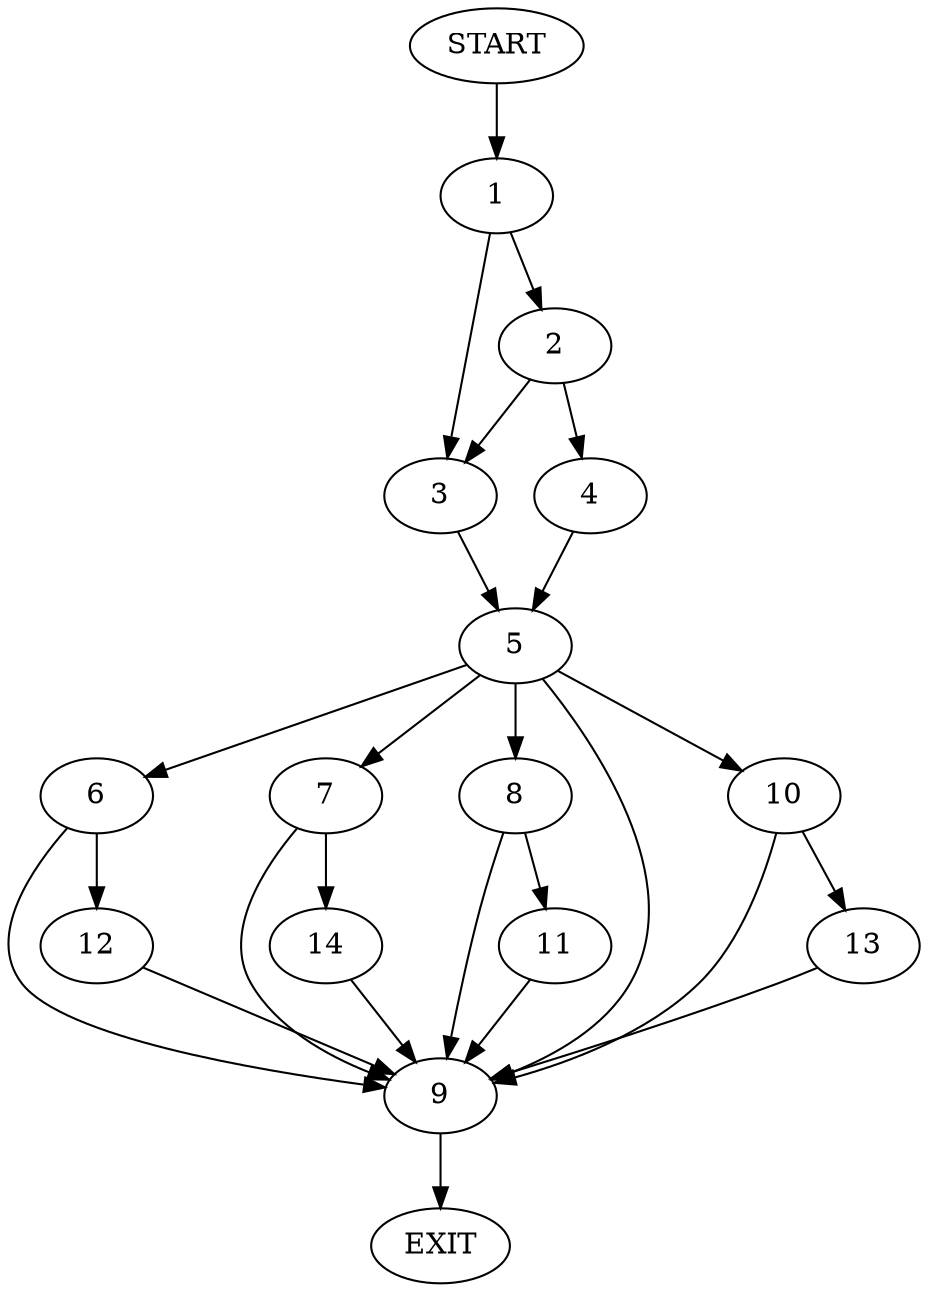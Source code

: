 digraph {
0 [label="START"]
15 [label="EXIT"]
0 -> 1
1 -> 2
1 -> 3
2 -> 4
2 -> 3
3 -> 5
4 -> 5
5 -> 6
5 -> 7
5 -> 8
5 -> 9
5 -> 10
8 -> 11
8 -> 9
6 -> 12
6 -> 9
10 -> 9
10 -> 13
9 -> 15
7 -> 14
7 -> 9
11 -> 9
12 -> 9
14 -> 9
13 -> 9
}
